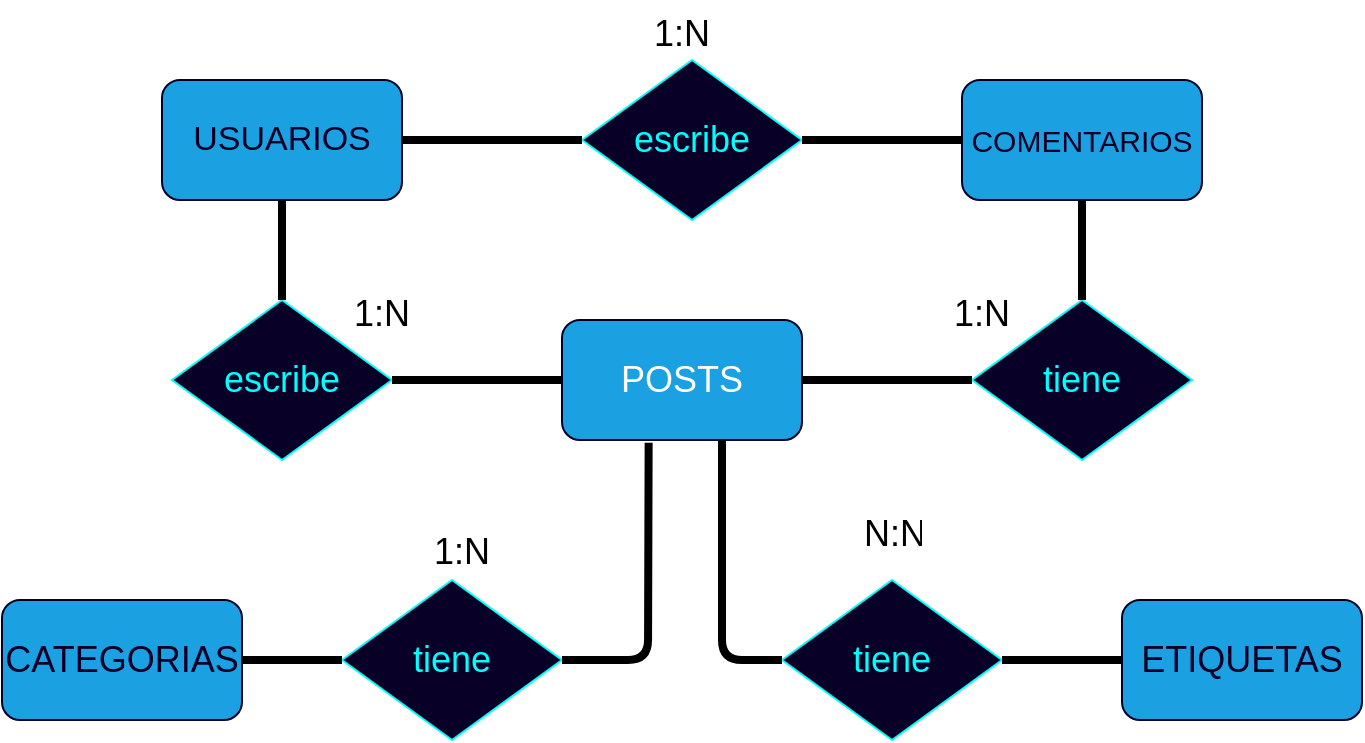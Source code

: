 <mxfile>
    <diagram id="ay1fKVhRELIlN_r-c8K-" name="Página-1">
        <mxGraphModel dx="1410" dy="705" grid="1" gridSize="10" guides="1" tooltips="1" connect="1" arrows="1" fold="1" page="1" pageScale="1" pageWidth="583" pageHeight="827" math="0" shadow="0">
            <root>
                <mxCell id="0"/>
                <mxCell id="1" parent="0"/>
                <mxCell id="2" value="&lt;font style=&quot;font-size: 18px&quot;&gt;POSTS&lt;/font&gt;" style="rounded=1;whiteSpace=wrap;html=1;strokeColor=#080026;fillColor=#1ba1e2;fontColor=#ffffff;" parent="1" vertex="1">
                    <mxGeometry x="240" y="300" width="120" height="60" as="geometry"/>
                </mxCell>
                <mxCell id="3" value="&lt;font style=&quot;font-size: 17px&quot; color=&quot;#080026&quot;&gt;USUARIOS&lt;/font&gt;" style="rounded=1;whiteSpace=wrap;html=1;strokeColor=#080026;fillColor=#1ba1e2;fontColor=#ffffff;" parent="1" vertex="1">
                    <mxGeometry x="40" y="180" width="120" height="60" as="geometry"/>
                </mxCell>
                <mxCell id="4" value="&lt;font style=&quot;font-size: 15px&quot; color=&quot;#080026&quot;&gt;COMENTARIOS&lt;/font&gt;" style="rounded=1;whiteSpace=wrap;html=1;strokeColor=#080026;fillColor=#1ba1e2;fontColor=#ffffff;" parent="1" vertex="1">
                    <mxGeometry x="440" y="180" width="120" height="60" as="geometry"/>
                </mxCell>
                <mxCell id="5" value="&lt;font style=&quot;font-size: 18px&quot; color=&quot;#080026&quot;&gt;ETIQUETAS&lt;/font&gt;" style="rounded=1;whiteSpace=wrap;html=1;strokeColor=#080026;fillColor=#1ba1e2;fontColor=#ffffff;" parent="1" vertex="1">
                    <mxGeometry x="520" y="440" width="120" height="60" as="geometry"/>
                </mxCell>
                <mxCell id="6" value="&lt;font style=&quot;font-size: 18px&quot; color=&quot;#080026&quot;&gt;CATEGORIAS&lt;/font&gt;" style="rounded=1;whiteSpace=wrap;html=1;strokeColor=#080026;fillColor=#1ba1e2;fontColor=#ffffff;" parent="1" vertex="1">
                    <mxGeometry x="-40" y="440" width="120" height="60" as="geometry"/>
                </mxCell>
                <mxCell id="7" value="&lt;font style=&quot;font-size: 18px&quot; color=&quot;#00ffff&quot;&gt;escribe&lt;/font&gt;" style="rhombus;whiteSpace=wrap;html=1;strokeColor=#00FFFF;fillColor=#080026;" parent="1" vertex="1">
                    <mxGeometry x="45" y="290" width="110" height="80" as="geometry"/>
                </mxCell>
                <mxCell id="8" value="" style="endArrow=none;html=1;entryX=0.5;entryY=1;entryDx=0;entryDy=0;exitX=0.5;exitY=0;exitDx=0;exitDy=0;strokeWidth=4;" parent="1" source="7" target="3" edge="1">
                    <mxGeometry width="50" height="50" relative="1" as="geometry">
                        <mxPoint x="280" y="390" as="sourcePoint"/>
                        <mxPoint x="330" y="340" as="targetPoint"/>
                    </mxGeometry>
                </mxCell>
                <mxCell id="9" value="" style="endArrow=none;html=1;exitX=1;exitY=0.5;exitDx=0;exitDy=0;strokeWidth=4;" parent="1" source="7" edge="1">
                    <mxGeometry width="50" height="50" relative="1" as="geometry">
                        <mxPoint x="280" y="390" as="sourcePoint"/>
                        <mxPoint x="240" y="330" as="targetPoint"/>
                    </mxGeometry>
                </mxCell>
                <mxCell id="10" value="1:N" style="text;strokeColor=none;fillColor=none;align=left;verticalAlign=middle;spacingLeft=4;spacingRight=4;overflow=hidden;points=[[0,0.5],[1,0.5]];portConstraint=eastwest;rotatable=0;fontSize=18;" parent="1" vertex="1">
                    <mxGeometry x="130" y="280" width="40" height="30" as="geometry"/>
                </mxCell>
                <mxCell id="11" value="&lt;font style=&quot;font-size: 18px&quot; color=&quot;#00ffff&quot;&gt;escribe&lt;/font&gt;" style="rhombus;whiteSpace=wrap;html=1;strokeColor=#00FFFF;fillColor=#080026;" parent="1" vertex="1">
                    <mxGeometry x="250" y="170" width="110" height="80" as="geometry"/>
                </mxCell>
                <mxCell id="12" value="" style="endArrow=none;html=1;exitX=1;exitY=0.5;exitDx=0;exitDy=0;strokeWidth=4;entryX=0;entryY=0.5;entryDx=0;entryDy=0;" parent="1" source="11" target="4" edge="1">
                    <mxGeometry width="50" height="50" relative="1" as="geometry">
                        <mxPoint x="165" y="340" as="sourcePoint"/>
                        <mxPoint x="250" y="340" as="targetPoint"/>
                    </mxGeometry>
                </mxCell>
                <mxCell id="13" value="" style="endArrow=none;html=1;exitX=1;exitY=0.5;exitDx=0;exitDy=0;strokeWidth=4;entryX=0;entryY=0.5;entryDx=0;entryDy=0;" parent="1" source="3" target="11" edge="1">
                    <mxGeometry width="50" height="50" relative="1" as="geometry">
                        <mxPoint x="175" y="350" as="sourcePoint"/>
                        <mxPoint x="260" y="350" as="targetPoint"/>
                    </mxGeometry>
                </mxCell>
                <mxCell id="15" value="1:N" style="text;strokeColor=none;fillColor=none;align=left;verticalAlign=middle;spacingLeft=4;spacingRight=4;overflow=hidden;points=[[0,0.5],[1,0.5]];portConstraint=eastwest;rotatable=0;fontSize=18;" parent="1" vertex="1">
                    <mxGeometry x="280" y="140" width="40" height="30" as="geometry"/>
                </mxCell>
                <mxCell id="16" value="&lt;font style=&quot;font-size: 18px&quot; color=&quot;#00ffff&quot;&gt;tiene&lt;/font&gt;" style="rhombus;whiteSpace=wrap;html=1;strokeColor=#00FFFF;fillColor=#080026;" parent="1" vertex="1">
                    <mxGeometry x="445" y="290" width="110" height="80" as="geometry"/>
                </mxCell>
                <mxCell id="17" value="1:N" style="text;strokeColor=none;fillColor=none;align=left;verticalAlign=middle;spacingLeft=4;spacingRight=4;overflow=hidden;points=[[0,0.5],[1,0.5]];portConstraint=eastwest;rotatable=0;fontSize=18;" parent="1" vertex="1">
                    <mxGeometry x="430" y="280" width="40" height="30" as="geometry"/>
                </mxCell>
                <mxCell id="20" value="" style="endArrow=none;html=1;strokeWidth=4;entryX=0;entryY=0.5;entryDx=0;entryDy=0;exitX=1;exitY=0.5;exitDx=0;exitDy=0;" parent="1" source="2" target="16" edge="1">
                    <mxGeometry width="50" height="50" relative="1" as="geometry">
                        <mxPoint x="360" y="320" as="sourcePoint"/>
                        <mxPoint x="250" y="340" as="targetPoint"/>
                    </mxGeometry>
                </mxCell>
                <mxCell id="22" value="" style="endArrow=none;html=1;exitX=0.5;exitY=1;exitDx=0;exitDy=0;strokeWidth=4;entryX=0.5;entryY=0;entryDx=0;entryDy=0;" parent="1" source="4" target="16" edge="1">
                    <mxGeometry width="50" height="50" relative="1" as="geometry">
                        <mxPoint x="175" y="350" as="sourcePoint"/>
                        <mxPoint x="260" y="350" as="targetPoint"/>
                    </mxGeometry>
                </mxCell>
                <mxCell id="23" value="&lt;font style=&quot;font-size: 18px&quot; color=&quot;#00ffff&quot;&gt;tiene&lt;/font&gt;" style="rhombus;whiteSpace=wrap;html=1;strokeColor=#00FFFF;fillColor=#080026;" vertex="1" parent="1">
                    <mxGeometry x="130" y="430" width="110" height="80" as="geometry"/>
                </mxCell>
                <mxCell id="25" value="" style="endArrow=none;html=1;strokeWidth=4;entryX=0;entryY=0.5;entryDx=0;entryDy=0;exitX=1;exitY=0.5;exitDx=0;exitDy=0;" edge="1" parent="1" source="6" target="23">
                    <mxGeometry width="50" height="50" relative="1" as="geometry">
                        <mxPoint x="290" y="340" as="sourcePoint"/>
                        <mxPoint x="375" y="340" as="targetPoint"/>
                    </mxGeometry>
                </mxCell>
                <mxCell id="26" value="1:N" style="text;strokeColor=none;fillColor=none;align=left;verticalAlign=middle;spacingLeft=4;spacingRight=4;overflow=hidden;points=[[0,0.5],[1,0.5]];portConstraint=eastwest;rotatable=0;fontSize=18;" vertex="1" parent="1">
                    <mxGeometry x="170" y="399" width="40" height="30" as="geometry"/>
                </mxCell>
                <mxCell id="28" value="" style="endArrow=none;html=1;exitX=1;exitY=0.5;exitDx=0;exitDy=0;strokeWidth=4;entryX=0.361;entryY=1.023;entryDx=0;entryDy=0;entryPerimeter=0;" edge="1" parent="1" source="23" target="2">
                    <mxGeometry width="50" height="50" relative="1" as="geometry">
                        <mxPoint x="165" y="340" as="sourcePoint"/>
                        <mxPoint x="250" y="340" as="targetPoint"/>
                        <Array as="points">
                            <mxPoint x="283" y="470"/>
                        </Array>
                    </mxGeometry>
                </mxCell>
                <mxCell id="31" value="&lt;font style=&quot;font-size: 18px&quot; color=&quot;#00ffff&quot;&gt;tiene&lt;/font&gt;" style="rhombus;whiteSpace=wrap;html=1;strokeColor=#00FFFF;fillColor=#080026;" vertex="1" parent="1">
                    <mxGeometry x="350" y="430" width="110" height="80" as="geometry"/>
                </mxCell>
                <mxCell id="32" value="" style="endArrow=none;html=1;fontSize=18;strokeWidth=4;exitX=0;exitY=0.5;exitDx=0;exitDy=0;entryX=1;entryY=0.5;entryDx=0;entryDy=0;" edge="1" parent="1" source="5" target="31">
                    <mxGeometry width="50" height="50" relative="1" as="geometry">
                        <mxPoint x="340" y="370" as="sourcePoint"/>
                        <mxPoint x="390" y="320" as="targetPoint"/>
                    </mxGeometry>
                </mxCell>
                <mxCell id="33" value="" style="endArrow=none;html=1;fontSize=18;strokeWidth=4;exitX=0;exitY=0.5;exitDx=0;exitDy=0;" edge="1" parent="1" source="31">
                    <mxGeometry width="50" height="50" relative="1" as="geometry">
                        <mxPoint x="340" y="370" as="sourcePoint"/>
                        <mxPoint x="320" y="360" as="targetPoint"/>
                        <Array as="points">
                            <mxPoint x="320" y="470"/>
                        </Array>
                    </mxGeometry>
                </mxCell>
                <mxCell id="34" value="N:N" style="text;strokeColor=none;fillColor=none;align=left;verticalAlign=middle;spacingLeft=4;spacingRight=4;overflow=hidden;points=[[0,0.5],[1,0.5]];portConstraint=eastwest;rotatable=0;fontSize=18;" vertex="1" parent="1">
                    <mxGeometry x="385" y="390" width="40" height="30" as="geometry"/>
                </mxCell>
            </root>
        </mxGraphModel>
    </diagram>
</mxfile>
